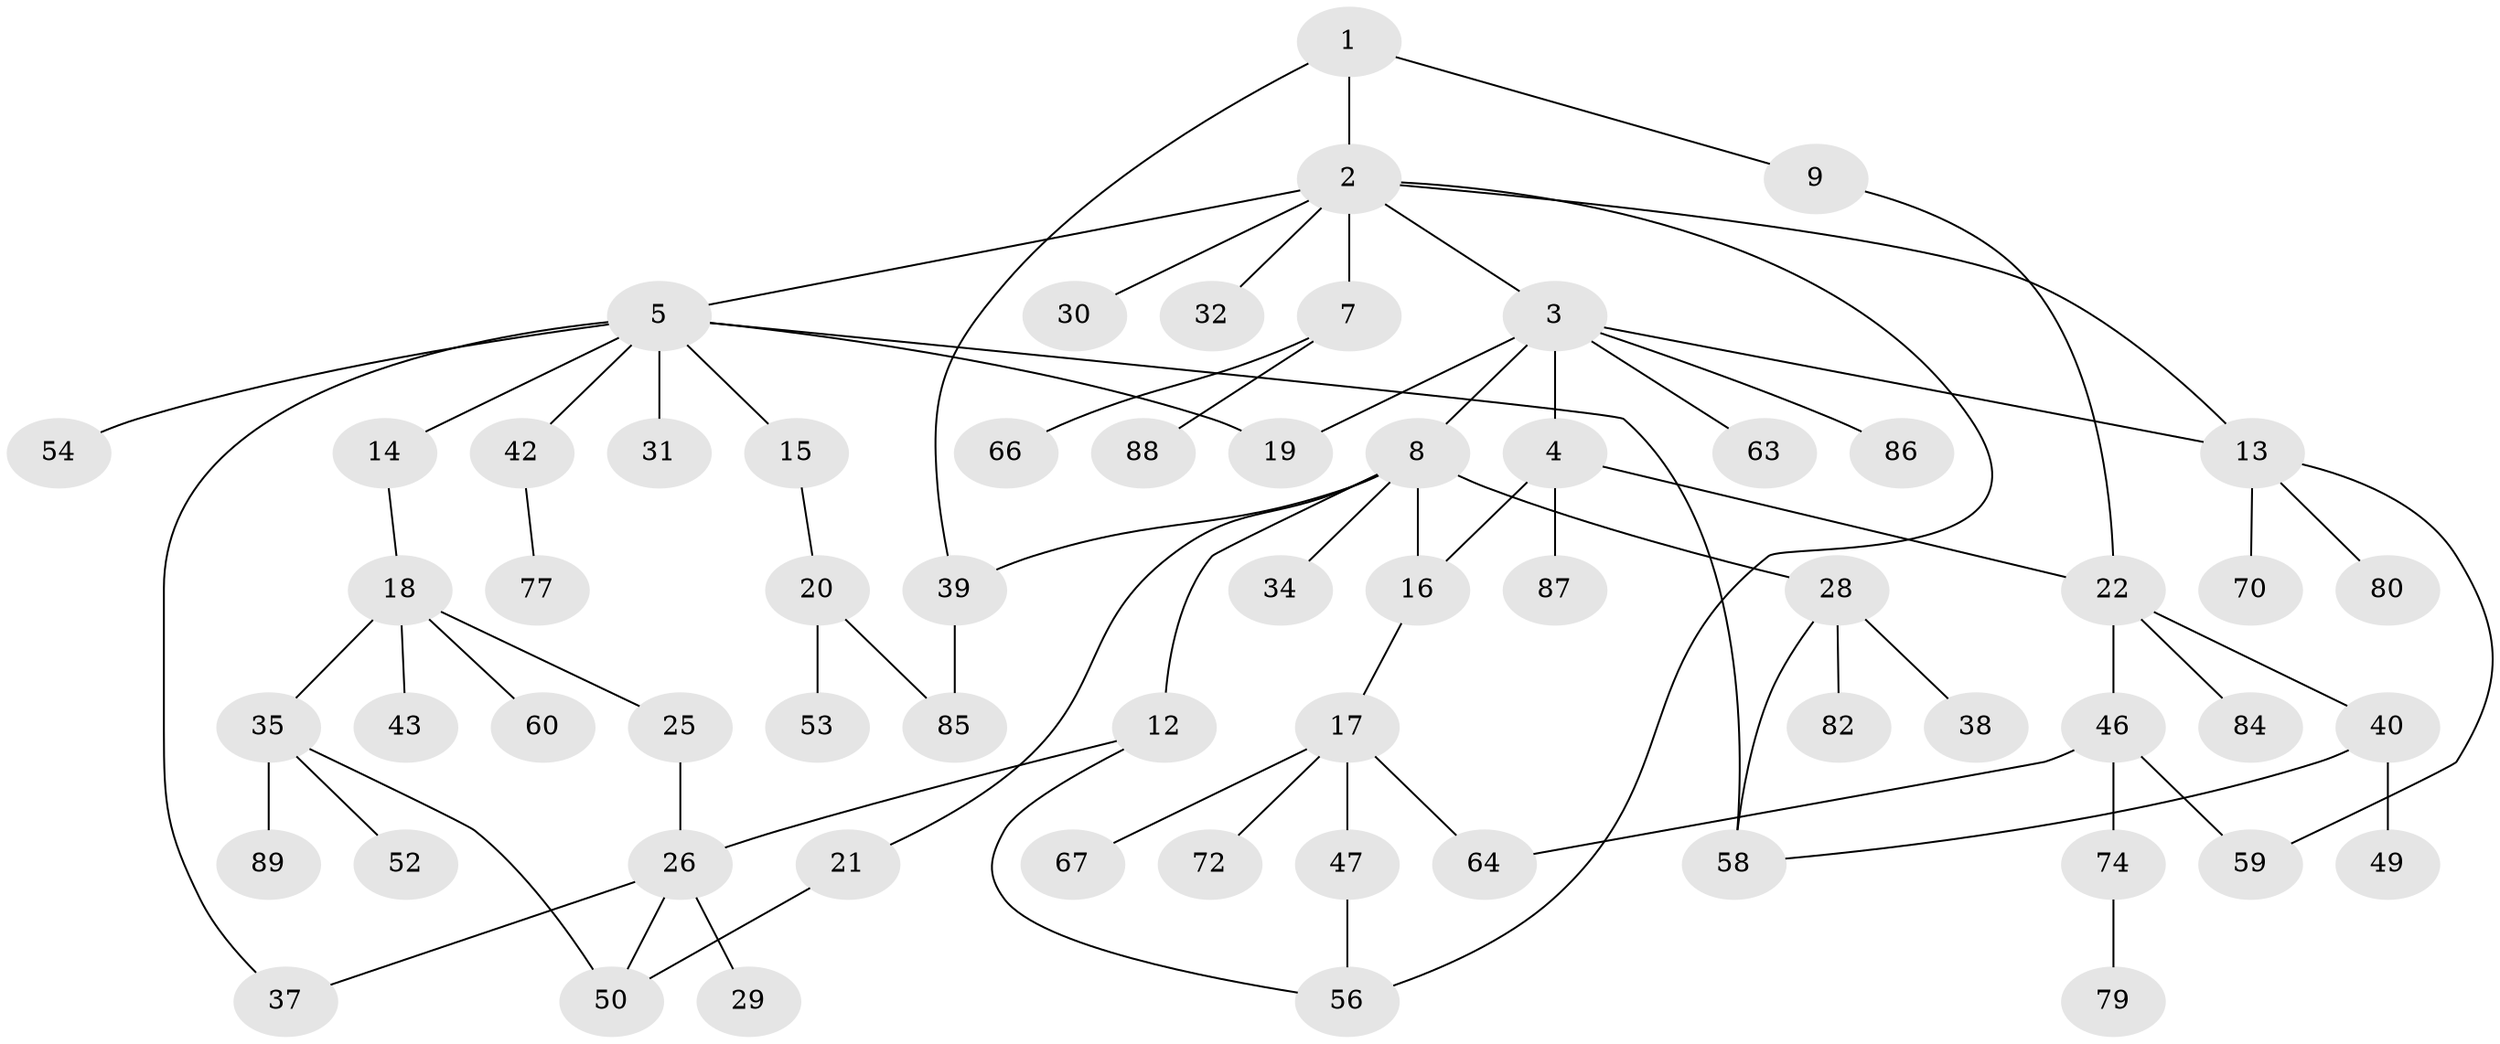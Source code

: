// Generated by graph-tools (version 1.1) at 2025/51/02/27/25 19:51:40]
// undirected, 62 vertices, 77 edges
graph export_dot {
graph [start="1"]
  node [color=gray90,style=filled];
  1 [super="+36"];
  2 [super="+6"];
  3 [super="+69"];
  4 [super="+55"];
  5 [super="+11"];
  7 [super="+44"];
  8 [super="+10"];
  9;
  12;
  13 [super="+61"];
  14;
  15;
  16;
  17 [super="+33"];
  18 [super="+27"];
  19 [super="+75"];
  20 [super="+24"];
  21 [super="+71"];
  22 [super="+23"];
  25;
  26 [super="+65"];
  28 [super="+81"];
  29;
  30 [super="+83"];
  31;
  32;
  34;
  35;
  37;
  38 [super="+76"];
  39 [super="+51"];
  40 [super="+41"];
  42 [super="+45"];
  43;
  46 [super="+48"];
  47 [super="+78"];
  49;
  50 [super="+73"];
  52 [super="+62"];
  53;
  54;
  56 [super="+57"];
  58;
  59 [super="+68"];
  60;
  63;
  64;
  66;
  67;
  70;
  72;
  74;
  77;
  79;
  80;
  82;
  84;
  85;
  86;
  87;
  88;
  89;
  1 -- 2;
  1 -- 9;
  1 -- 39;
  2 -- 3;
  2 -- 5;
  2 -- 7;
  2 -- 32;
  2 -- 56;
  2 -- 13;
  2 -- 30;
  3 -- 4;
  3 -- 8;
  3 -- 13;
  3 -- 19;
  3 -- 63;
  3 -- 86;
  4 -- 16;
  4 -- 87;
  4 -- 22;
  5 -- 31;
  5 -- 37;
  5 -- 42;
  5 -- 54;
  5 -- 58;
  5 -- 14;
  5 -- 15;
  5 -- 19;
  7 -- 66;
  7 -- 88;
  8 -- 12;
  8 -- 28;
  8 -- 16;
  8 -- 39;
  8 -- 34;
  8 -- 21;
  9 -- 22;
  12 -- 26;
  12 -- 56;
  13 -- 59;
  13 -- 80;
  13 -- 70;
  14 -- 18;
  15 -- 20;
  16 -- 17;
  17 -- 64;
  17 -- 72;
  17 -- 67;
  17 -- 47;
  18 -- 25;
  18 -- 35;
  18 -- 43;
  18 -- 60;
  20 -- 53;
  20 -- 85;
  21 -- 50;
  22 -- 40;
  22 -- 46;
  22 -- 84;
  25 -- 26;
  26 -- 29;
  26 -- 50;
  26 -- 37;
  28 -- 38;
  28 -- 58;
  28 -- 82;
  35 -- 52;
  35 -- 89;
  35 -- 50;
  39 -- 85;
  40 -- 49;
  40 -- 58;
  42 -- 77;
  46 -- 64;
  46 -- 74;
  46 -- 59;
  47 -- 56;
  74 -- 79;
}
